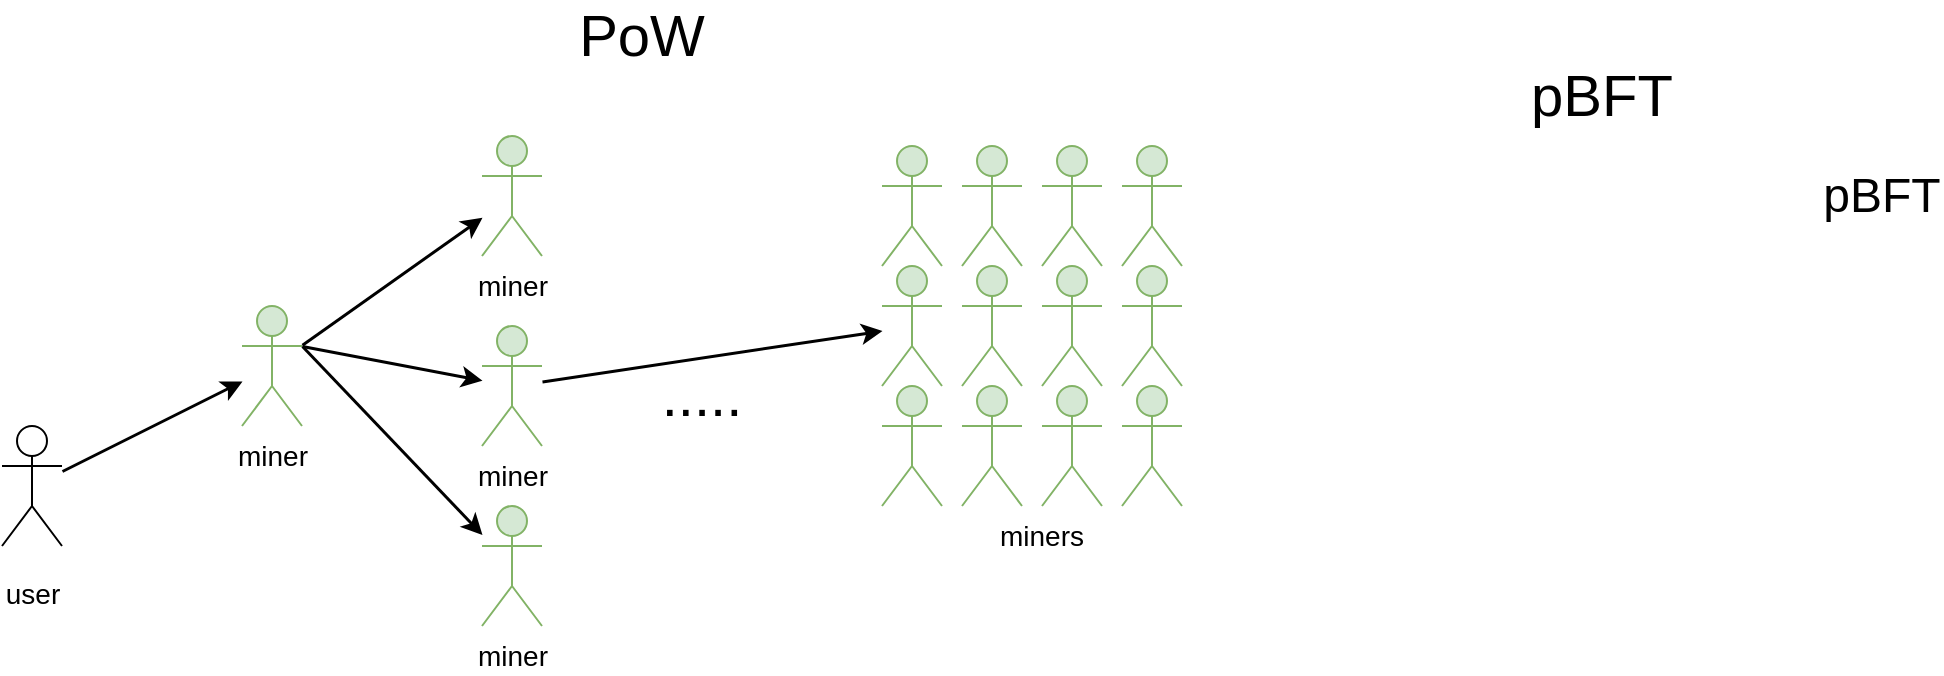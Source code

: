 <mxfile version="20.3.7" type="github">
  <diagram id="ilXa1vaEQAaimMjIyy_I" name="Page-1">
    <mxGraphModel dx="1868" dy="659" grid="1" gridSize="10" guides="1" tooltips="1" connect="1" arrows="1" fold="1" page="1" pageScale="1" pageWidth="850" pageHeight="1100" math="0" shadow="0">
      <root>
        <mxCell id="0" />
        <mxCell id="1" parent="0" />
        <mxCell id="8_nAU7fzenCUrAZ5edRp-2" value="&lt;font style=&quot;user-select: auto; font-size: 24px;&quot;&gt;pBFT&lt;/font&gt;" style="text;html=1;strokeColor=none;fillColor=none;align=center;verticalAlign=middle;whiteSpace=wrap;rounded=0;" vertex="1" parent="1">
          <mxGeometry x="620" y="210" width="60" height="30" as="geometry" />
        </mxCell>
        <mxCell id="8_nAU7fzenCUrAZ5edRp-3" value="&lt;font style=&quot;font-size: 14px;&quot;&gt;user&lt;/font&gt;" style="shape=umlActor;verticalLabelPosition=bottom;verticalAlign=top;html=1;outlineConnect=0;fontSize=24;" vertex="1" parent="1">
          <mxGeometry x="-290" y="340" width="30" height="60" as="geometry" />
        </mxCell>
        <mxCell id="8_nAU7fzenCUrAZ5edRp-4" value="miner" style="shape=umlActor;verticalLabelPosition=bottom;verticalAlign=top;html=1;outlineConnect=0;fontSize=14;fillColor=#d5e8d4;strokeColor=#82b366;" vertex="1" parent="1">
          <mxGeometry x="-170" y="280" width="30" height="60" as="geometry" />
        </mxCell>
        <mxCell id="8_nAU7fzenCUrAZ5edRp-6" value="miner" style="shape=umlActor;verticalLabelPosition=bottom;verticalAlign=top;html=1;outlineConnect=0;fontSize=14;fillColor=#d5e8d4;strokeColor=#82b366;" vertex="1" parent="1">
          <mxGeometry x="-50" y="380" width="30" height="60" as="geometry" />
        </mxCell>
        <mxCell id="8_nAU7fzenCUrAZ5edRp-7" value="miner" style="shape=umlActor;verticalLabelPosition=bottom;verticalAlign=top;html=1;outlineConnect=0;fontSize=14;fillColor=#d5e8d4;strokeColor=#82b366;" vertex="1" parent="1">
          <mxGeometry x="-50" y="195" width="30" height="60" as="geometry" />
        </mxCell>
        <mxCell id="8_nAU7fzenCUrAZ5edRp-8" value="miner" style="shape=umlActor;verticalLabelPosition=bottom;verticalAlign=top;html=1;outlineConnect=0;fontSize=14;fillColor=#d5e8d4;strokeColor=#82b366;" vertex="1" parent="1">
          <mxGeometry x="-50" y="290" width="30" height="60" as="geometry" />
        </mxCell>
        <mxCell id="8_nAU7fzenCUrAZ5edRp-9" value="" style="shape=umlActor;verticalLabelPosition=bottom;verticalAlign=top;html=1;outlineConnect=0;fontSize=14;fillColor=#d5e8d4;strokeColor=#82b366;" vertex="1" parent="1">
          <mxGeometry x="150" y="200" width="30" height="60" as="geometry" />
        </mxCell>
        <mxCell id="8_nAU7fzenCUrAZ5edRp-10" value="" style="shape=umlActor;verticalLabelPosition=bottom;verticalAlign=top;html=1;outlineConnect=0;fontSize=14;fillColor=#d5e8d4;strokeColor=#82b366;" vertex="1" parent="1">
          <mxGeometry x="190" y="200" width="30" height="60" as="geometry" />
        </mxCell>
        <mxCell id="8_nAU7fzenCUrAZ5edRp-11" value="" style="shape=umlActor;verticalLabelPosition=bottom;verticalAlign=top;html=1;outlineConnect=0;fontSize=14;fillColor=#d5e8d4;strokeColor=#82b366;" vertex="1" parent="1">
          <mxGeometry x="230" y="200" width="30" height="60" as="geometry" />
        </mxCell>
        <mxCell id="8_nAU7fzenCUrAZ5edRp-12" value="" style="shape=umlActor;verticalLabelPosition=bottom;verticalAlign=top;html=1;outlineConnect=0;fontSize=14;fillColor=#d5e8d4;strokeColor=#82b366;" vertex="1" parent="1">
          <mxGeometry x="150" y="260" width="30" height="60" as="geometry" />
        </mxCell>
        <mxCell id="8_nAU7fzenCUrAZ5edRp-13" value="" style="shape=umlActor;verticalLabelPosition=bottom;verticalAlign=top;html=1;outlineConnect=0;fontSize=14;fillColor=#d5e8d4;strokeColor=#82b366;" vertex="1" parent="1">
          <mxGeometry x="190" y="260" width="30" height="60" as="geometry" />
        </mxCell>
        <mxCell id="8_nAU7fzenCUrAZ5edRp-14" value="" style="shape=umlActor;verticalLabelPosition=bottom;verticalAlign=top;html=1;outlineConnect=0;fontSize=14;fillColor=#d5e8d4;strokeColor=#82b366;" vertex="1" parent="1">
          <mxGeometry x="230" y="260" width="30" height="60" as="geometry" />
        </mxCell>
        <mxCell id="8_nAU7fzenCUrAZ5edRp-15" value="" style="shape=umlActor;verticalLabelPosition=bottom;verticalAlign=top;html=1;outlineConnect=0;fontSize=14;fillColor=#d5e8d4;strokeColor=#82b366;" vertex="1" parent="1">
          <mxGeometry x="150" y="320" width="30" height="60" as="geometry" />
        </mxCell>
        <mxCell id="8_nAU7fzenCUrAZ5edRp-16" value="" style="shape=umlActor;verticalLabelPosition=bottom;verticalAlign=top;html=1;outlineConnect=0;fontSize=14;fillColor=#d5e8d4;strokeColor=#82b366;" vertex="1" parent="1">
          <mxGeometry x="190" y="320" width="30" height="60" as="geometry" />
        </mxCell>
        <mxCell id="8_nAU7fzenCUrAZ5edRp-17" value="" style="shape=umlActor;verticalLabelPosition=bottom;verticalAlign=top;html=1;outlineConnect=0;fontSize=14;fillColor=#d5e8d4;strokeColor=#82b366;" vertex="1" parent="1">
          <mxGeometry x="230" y="320" width="30" height="60" as="geometry" />
        </mxCell>
        <mxCell id="8_nAU7fzenCUrAZ5edRp-18" value="" style="shape=umlActor;verticalLabelPosition=bottom;verticalAlign=top;html=1;outlineConnect=0;fontSize=14;fillColor=#d5e8d4;strokeColor=#82b366;" vertex="1" parent="1">
          <mxGeometry x="270" y="200" width="30" height="60" as="geometry" />
        </mxCell>
        <mxCell id="8_nAU7fzenCUrAZ5edRp-19" value="" style="shape=umlActor;verticalLabelPosition=bottom;verticalAlign=top;html=1;outlineConnect=0;fontSize=14;fillColor=#d5e8d4;strokeColor=#82b366;" vertex="1" parent="1">
          <mxGeometry x="270" y="260" width="30" height="60" as="geometry" />
        </mxCell>
        <mxCell id="8_nAU7fzenCUrAZ5edRp-20" value="" style="shape=umlActor;verticalLabelPosition=bottom;verticalAlign=top;html=1;outlineConnect=0;fontSize=14;fillColor=#d5e8d4;strokeColor=#82b366;" vertex="1" parent="1">
          <mxGeometry x="270" y="320" width="30" height="60" as="geometry" />
        </mxCell>
        <mxCell id="8_nAU7fzenCUrAZ5edRp-21" value="miners" style="text;html=1;strokeColor=none;fillColor=none;align=center;verticalAlign=middle;whiteSpace=wrap;rounded=0;fontSize=14;" vertex="1" parent="1">
          <mxGeometry x="200" y="380" width="60" height="30" as="geometry" />
        </mxCell>
        <mxCell id="8_nAU7fzenCUrAZ5edRp-22" value="&lt;font style=&quot;font-size: 29px;&quot;&gt;.....&lt;/font&gt;" style="text;html=1;strokeColor=none;fillColor=none;align=center;verticalAlign=middle;whiteSpace=wrap;rounded=0;fontSize=14;" vertex="1" parent="1">
          <mxGeometry x="30" y="310" width="60" height="30" as="geometry" />
        </mxCell>
        <mxCell id="8_nAU7fzenCUrAZ5edRp-23" value="" style="endArrow=classic;html=1;rounded=0;fontSize=29;strokeWidth=1.5;" edge="1" parent="1" source="8_nAU7fzenCUrAZ5edRp-3" target="8_nAU7fzenCUrAZ5edRp-4">
          <mxGeometry width="50" height="50" relative="1" as="geometry">
            <mxPoint x="-240" y="380" as="sourcePoint" />
            <mxPoint x="-190" y="330" as="targetPoint" />
          </mxGeometry>
        </mxCell>
        <mxCell id="8_nAU7fzenCUrAZ5edRp-24" value="" style="endArrow=classic;html=1;rounded=0;fontSize=29;strokeWidth=1.5;" edge="1" parent="1" source="8_nAU7fzenCUrAZ5edRp-4" target="8_nAU7fzenCUrAZ5edRp-7">
          <mxGeometry width="50" height="50" relative="1" as="geometry">
            <mxPoint x="-250" y="372.5" as="sourcePoint" />
            <mxPoint x="-160" y="327.5" as="targetPoint" />
          </mxGeometry>
        </mxCell>
        <mxCell id="8_nAU7fzenCUrAZ5edRp-25" value="" style="endArrow=classic;html=1;rounded=0;fontSize=29;strokeWidth=1.5;" edge="1" parent="1" target="8_nAU7fzenCUrAZ5edRp-8">
          <mxGeometry width="50" height="50" relative="1" as="geometry">
            <mxPoint x="-140" y="300" as="sourcePoint" />
            <mxPoint x="-40" y="245.625" as="targetPoint" />
          </mxGeometry>
        </mxCell>
        <mxCell id="8_nAU7fzenCUrAZ5edRp-26" value="" style="endArrow=classic;html=1;rounded=0;fontSize=29;strokeWidth=1.5;exitX=1;exitY=0.333;exitDx=0;exitDy=0;exitPerimeter=0;" edge="1" parent="1" source="8_nAU7fzenCUrAZ5edRp-4" target="8_nAU7fzenCUrAZ5edRp-6">
          <mxGeometry width="50" height="50" relative="1" as="geometry">
            <mxPoint x="-130" y="310" as="sourcePoint" />
            <mxPoint x="-40" y="327.143" as="targetPoint" />
          </mxGeometry>
        </mxCell>
        <mxCell id="8_nAU7fzenCUrAZ5edRp-27" value="" style="endArrow=classic;html=1;rounded=0;fontSize=29;strokeWidth=1.5;" edge="1" parent="1" source="8_nAU7fzenCUrAZ5edRp-8" target="8_nAU7fzenCUrAZ5edRp-12">
          <mxGeometry width="50" height="50" relative="1" as="geometry">
            <mxPoint x="-130" y="310" as="sourcePoint" />
            <mxPoint x="-40" y="327.143" as="targetPoint" />
          </mxGeometry>
        </mxCell>
        <mxCell id="8_nAU7fzenCUrAZ5edRp-28" value="PoW" style="text;html=1;strokeColor=none;fillColor=none;align=center;verticalAlign=middle;whiteSpace=wrap;rounded=0;fontSize=29;" vertex="1" parent="1">
          <mxGeometry y="130" width="60" height="30" as="geometry" />
        </mxCell>
        <mxCell id="8_nAU7fzenCUrAZ5edRp-29" value="pBFT" style="text;html=1;strokeColor=none;fillColor=none;align=center;verticalAlign=middle;whiteSpace=wrap;rounded=0;fontSize=29;" vertex="1" parent="1">
          <mxGeometry x="480" y="160" width="60" height="30" as="geometry" />
        </mxCell>
      </root>
    </mxGraphModel>
  </diagram>
</mxfile>
